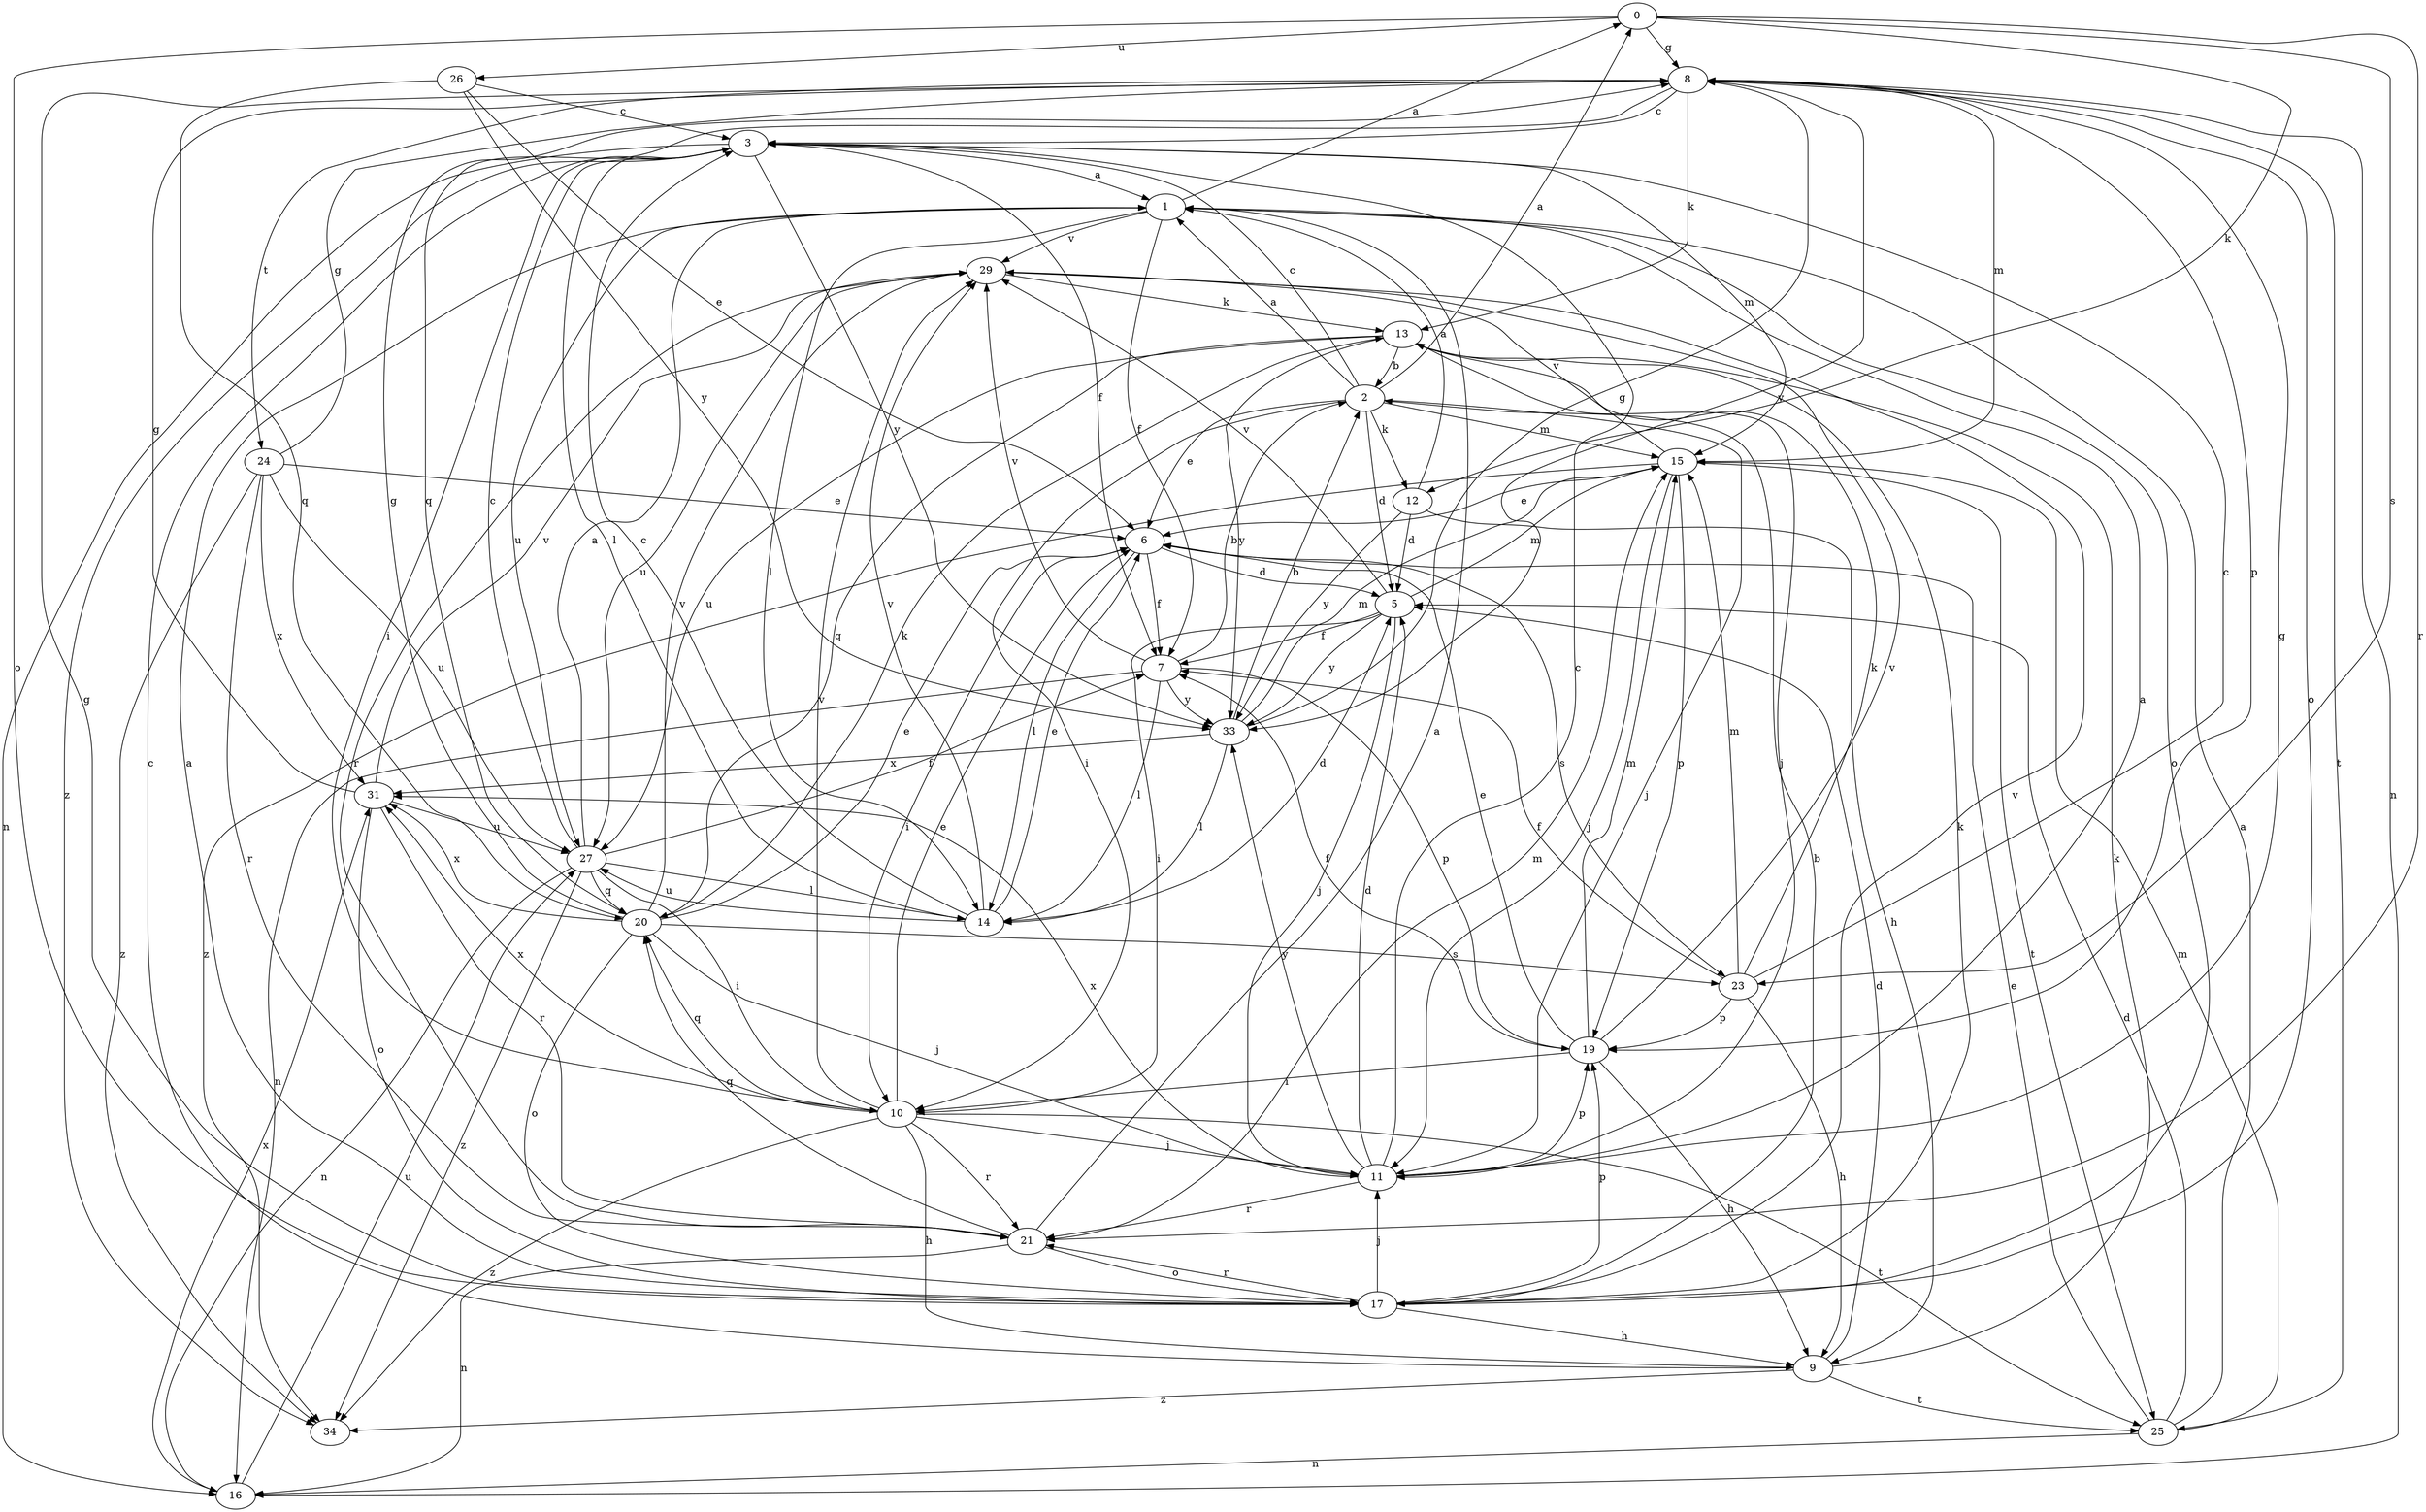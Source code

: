strict digraph  {
0;
1;
2;
3;
5;
6;
7;
8;
9;
10;
11;
12;
13;
14;
15;
16;
17;
19;
20;
21;
23;
24;
25;
26;
27;
29;
31;
33;
34;
0 -> 8  [label=g];
0 -> 12  [label=k];
0 -> 17  [label=o];
0 -> 21  [label=r];
0 -> 23  [label=s];
0 -> 26  [label=u];
1 -> 0  [label=a];
1 -> 7  [label=f];
1 -> 14  [label=l];
1 -> 17  [label=o];
1 -> 27  [label=u];
1 -> 29  [label=v];
2 -> 0  [label=a];
2 -> 1  [label=a];
2 -> 3  [label=c];
2 -> 5  [label=d];
2 -> 6  [label=e];
2 -> 10  [label=i];
2 -> 11  [label=j];
2 -> 12  [label=k];
2 -> 15  [label=m];
3 -> 1  [label=a];
3 -> 7  [label=f];
3 -> 10  [label=i];
3 -> 14  [label=l];
3 -> 15  [label=m];
3 -> 16  [label=n];
3 -> 33  [label=y];
3 -> 34  [label=z];
5 -> 7  [label=f];
5 -> 10  [label=i];
5 -> 11  [label=j];
5 -> 15  [label=m];
5 -> 29  [label=v];
5 -> 33  [label=y];
6 -> 5  [label=d];
6 -> 7  [label=f];
6 -> 10  [label=i];
6 -> 14  [label=l];
6 -> 23  [label=s];
7 -> 2  [label=b];
7 -> 14  [label=l];
7 -> 16  [label=n];
7 -> 19  [label=p];
7 -> 29  [label=v];
7 -> 33  [label=y];
8 -> 3  [label=c];
8 -> 13  [label=k];
8 -> 15  [label=m];
8 -> 16  [label=n];
8 -> 17  [label=o];
8 -> 19  [label=p];
8 -> 20  [label=q];
8 -> 24  [label=t];
8 -> 25  [label=t];
8 -> 33  [label=y];
9 -> 3  [label=c];
9 -> 5  [label=d];
9 -> 13  [label=k];
9 -> 25  [label=t];
9 -> 34  [label=z];
10 -> 6  [label=e];
10 -> 9  [label=h];
10 -> 11  [label=j];
10 -> 20  [label=q];
10 -> 21  [label=r];
10 -> 25  [label=t];
10 -> 29  [label=v];
10 -> 31  [label=x];
10 -> 34  [label=z];
11 -> 1  [label=a];
11 -> 3  [label=c];
11 -> 5  [label=d];
11 -> 8  [label=g];
11 -> 19  [label=p];
11 -> 21  [label=r];
11 -> 31  [label=x];
11 -> 33  [label=y];
12 -> 1  [label=a];
12 -> 5  [label=d];
12 -> 9  [label=h];
12 -> 33  [label=y];
13 -> 2  [label=b];
13 -> 11  [label=j];
13 -> 20  [label=q];
13 -> 27  [label=u];
13 -> 33  [label=y];
14 -> 3  [label=c];
14 -> 5  [label=d];
14 -> 6  [label=e];
14 -> 27  [label=u];
14 -> 29  [label=v];
15 -> 6  [label=e];
15 -> 11  [label=j];
15 -> 19  [label=p];
15 -> 25  [label=t];
15 -> 29  [label=v];
15 -> 34  [label=z];
16 -> 27  [label=u];
16 -> 31  [label=x];
17 -> 1  [label=a];
17 -> 2  [label=b];
17 -> 8  [label=g];
17 -> 9  [label=h];
17 -> 11  [label=j];
17 -> 13  [label=k];
17 -> 19  [label=p];
17 -> 21  [label=r];
17 -> 29  [label=v];
19 -> 6  [label=e];
19 -> 7  [label=f];
19 -> 9  [label=h];
19 -> 10  [label=i];
19 -> 15  [label=m];
19 -> 29  [label=v];
20 -> 6  [label=e];
20 -> 8  [label=g];
20 -> 11  [label=j];
20 -> 13  [label=k];
20 -> 17  [label=o];
20 -> 23  [label=s];
20 -> 29  [label=v];
20 -> 31  [label=x];
21 -> 1  [label=a];
21 -> 15  [label=m];
21 -> 16  [label=n];
21 -> 17  [label=o];
21 -> 20  [label=q];
23 -> 3  [label=c];
23 -> 7  [label=f];
23 -> 9  [label=h];
23 -> 13  [label=k];
23 -> 15  [label=m];
23 -> 19  [label=p];
24 -> 6  [label=e];
24 -> 8  [label=g];
24 -> 21  [label=r];
24 -> 27  [label=u];
24 -> 31  [label=x];
24 -> 34  [label=z];
25 -> 1  [label=a];
25 -> 5  [label=d];
25 -> 6  [label=e];
25 -> 15  [label=m];
25 -> 16  [label=n];
26 -> 3  [label=c];
26 -> 6  [label=e];
26 -> 20  [label=q];
26 -> 33  [label=y];
27 -> 1  [label=a];
27 -> 3  [label=c];
27 -> 7  [label=f];
27 -> 10  [label=i];
27 -> 14  [label=l];
27 -> 16  [label=n];
27 -> 20  [label=q];
27 -> 34  [label=z];
29 -> 13  [label=k];
29 -> 21  [label=r];
29 -> 27  [label=u];
31 -> 8  [label=g];
31 -> 17  [label=o];
31 -> 21  [label=r];
31 -> 27  [label=u];
31 -> 29  [label=v];
33 -> 2  [label=b];
33 -> 8  [label=g];
33 -> 14  [label=l];
33 -> 15  [label=m];
33 -> 31  [label=x];
}

